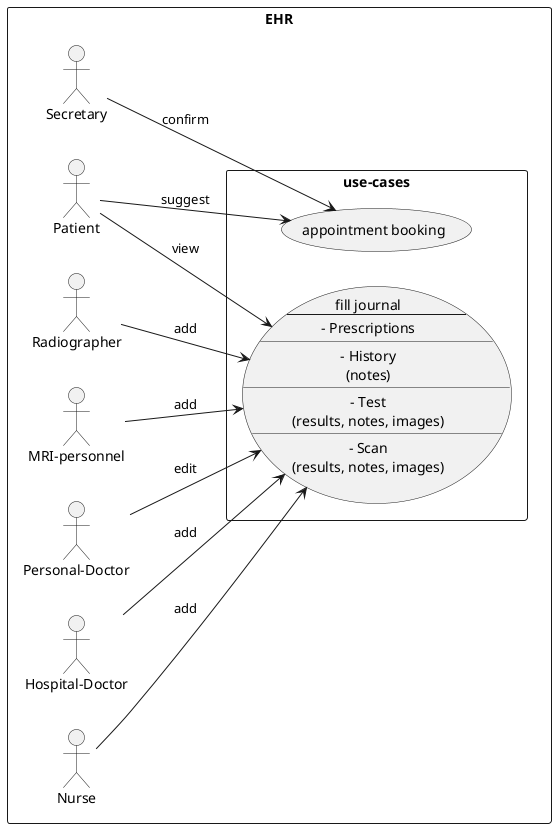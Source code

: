 @startuml
'https://plantuml.com/use-case-diagram

rectangle EHR {
'decide direction of diagram
left to right direction
'add actors
:Patient:
:Secretary:
:Personal-Doctor:
:Hospital-Doctor:
:Nurse:
:Radiographer:
:MRI-personnel:
'Patient right of Secretary
rectangle use-cases {
    'add use cases
    usecase UC1 as "appointment booking"
    usecase UC2 as "fill journal
--
- Prescriptions
__
- History
(notes)
__
- Test
(results, notes, images)
__
- Scan
(results, notes, images)
"
}

'relationships
Patient --> UC1 : "suggest"
Patient --> UC2 : "view"
Secretary --> UC1 : "confirm"
:Personal-Doctor: --> UC2 : "edit"
:Hospital-Doctor: --> UC2 : "add"
Nurse --> UC2 : "add"
Radiographer --> UC2 : "add"
:MRI-personnel: --> UC2 : "add"
}
@enduml


